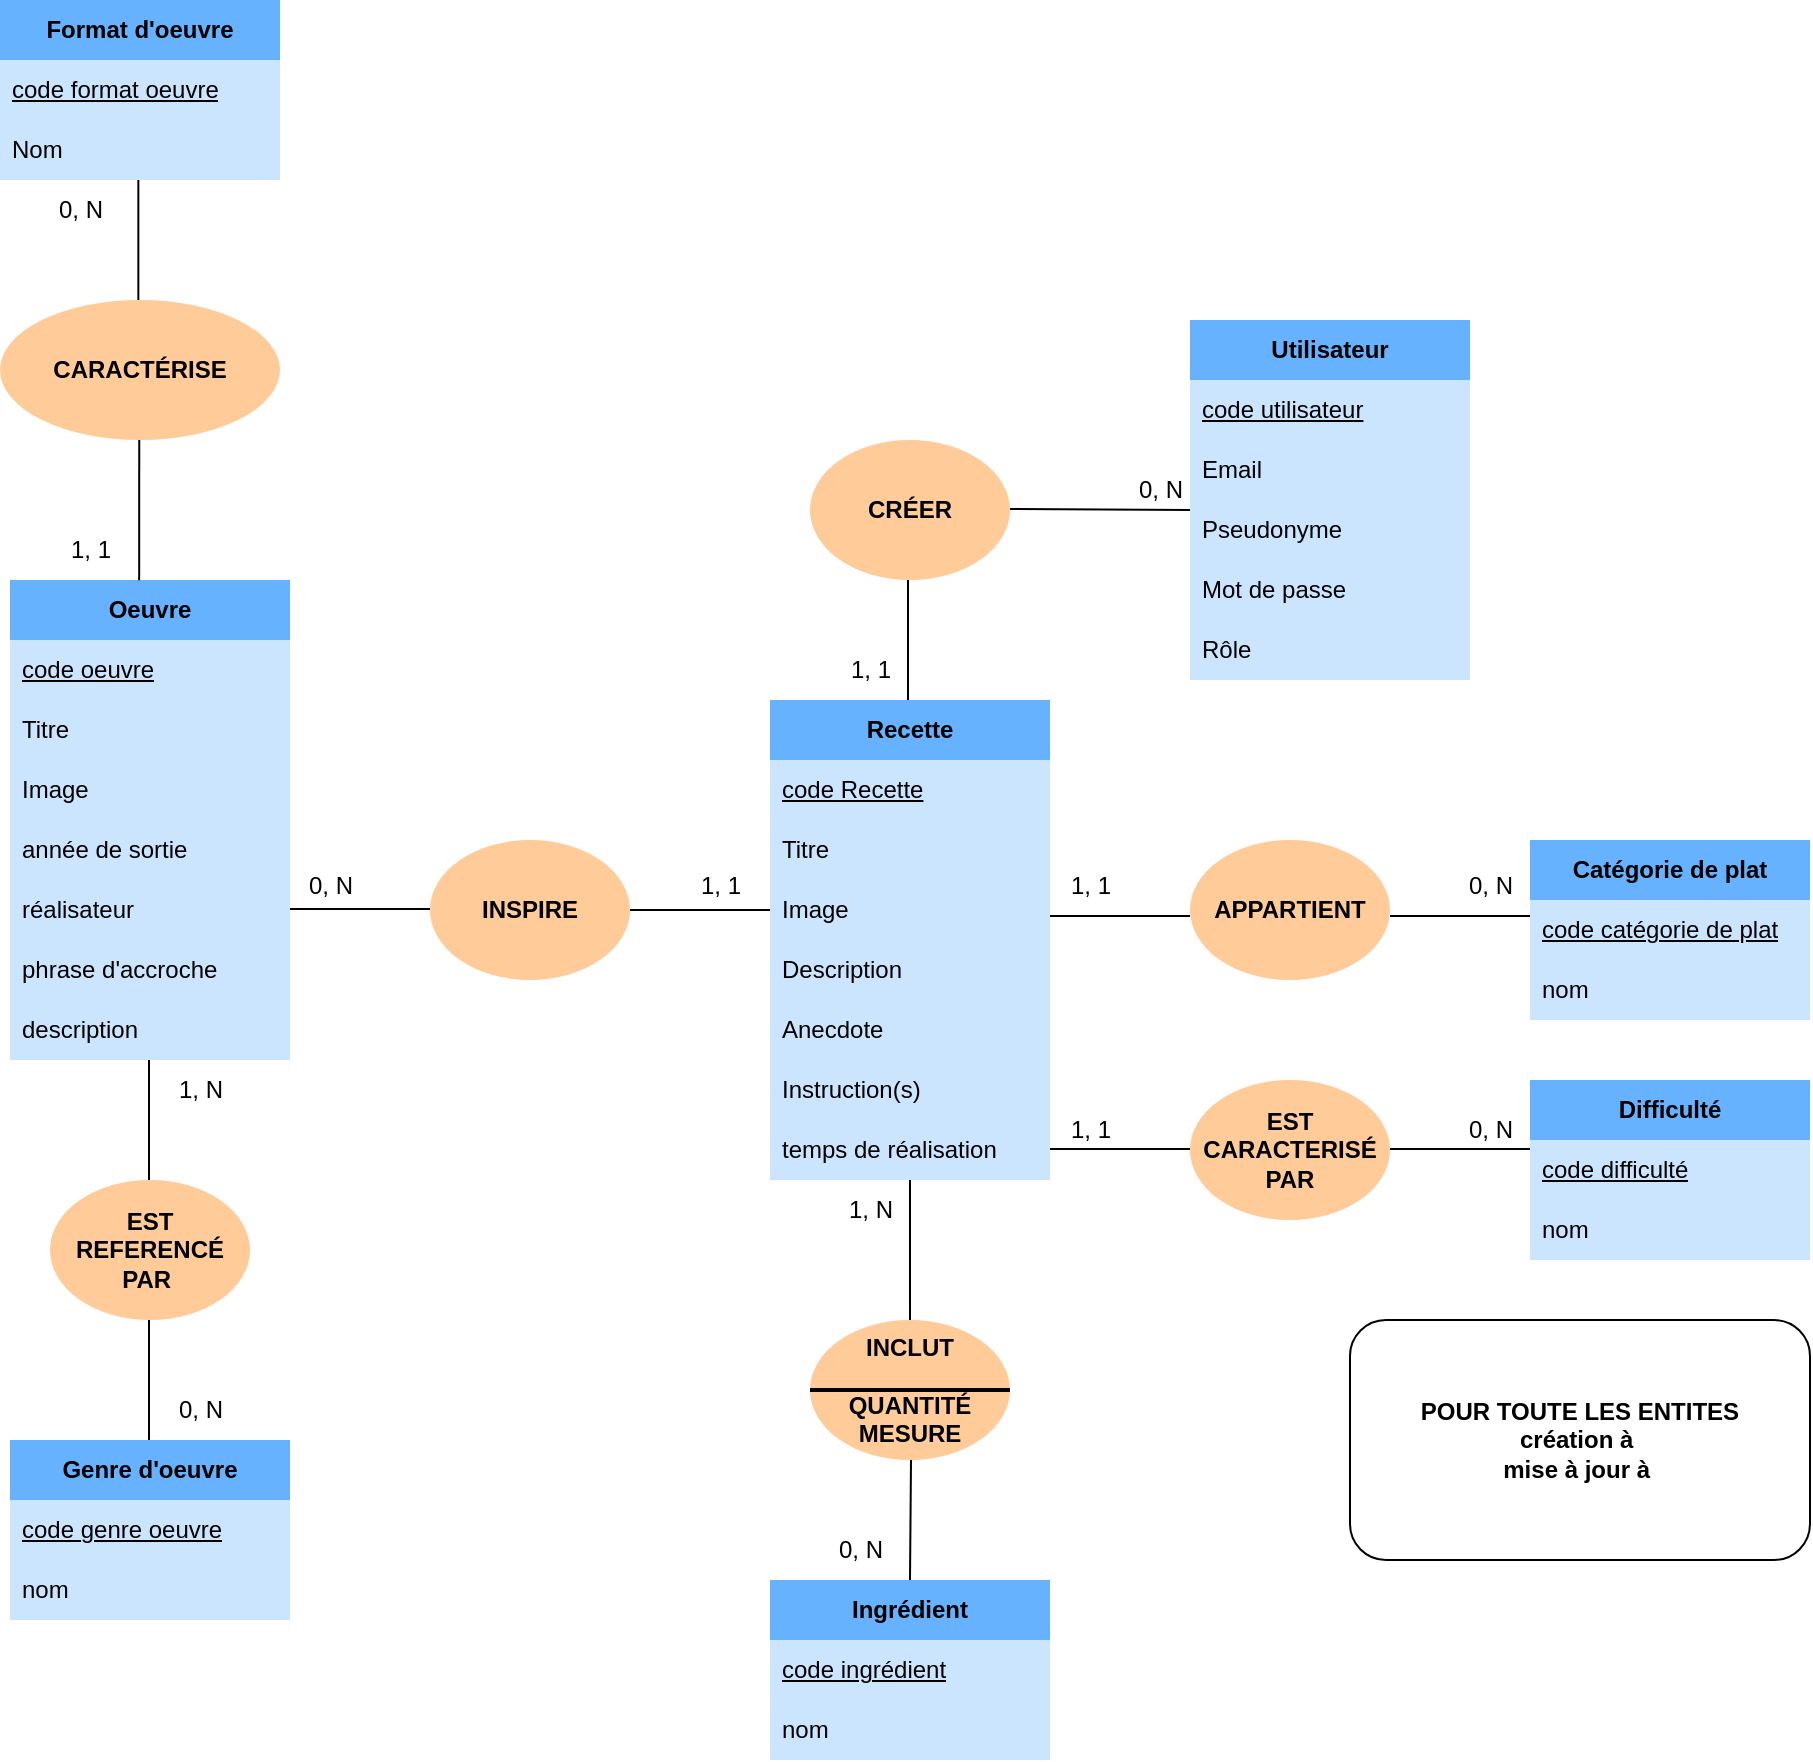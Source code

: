 <mxfile>
    <diagram id="Rq73BQX9tuX56O0J3fOM" name="Page-1">
        <mxGraphModel dx="2416" dy="1705" grid="1" gridSize="10" guides="1" tooltips="1" connect="1" arrows="1" fold="1" page="1" pageScale="1" pageWidth="827" pageHeight="1169" math="0" shadow="0">
            <root>
                <mxCell id="0"/>
                <mxCell id="1" parent="0"/>
                <mxCell id="2" value="&lt;b&gt;Oeuvre&lt;/b&gt;" style="swimlane;fontStyle=0;childLayout=stackLayout;horizontal=1;startSize=30;horizontalStack=0;resizeParent=1;resizeParentMax=0;resizeLast=0;collapsible=1;marginBottom=0;whiteSpace=wrap;html=1;fillColor=#66B2FF;strokeColor=none;" parent="1" vertex="1">
                    <mxGeometry x="-250" y="-60" width="140" height="240" as="geometry"/>
                </mxCell>
                <mxCell id="3" value="&lt;u&gt;code oeuvre&lt;/u&gt;" style="text;strokeColor=none;fillColor=#CCE5FF;align=left;verticalAlign=middle;spacingLeft=4;spacingRight=4;overflow=hidden;points=[[0,0.5],[1,0.5]];portConstraint=eastwest;rotatable=0;whiteSpace=wrap;html=1;" parent="2" vertex="1">
                    <mxGeometry y="30" width="140" height="30" as="geometry"/>
                </mxCell>
                <mxCell id="4" value="Titre" style="text;strokeColor=none;fillColor=#CCE5FF;align=left;verticalAlign=middle;spacingLeft=4;spacingRight=4;overflow=hidden;points=[[0,0.5],[1,0.5]];portConstraint=eastwest;rotatable=0;whiteSpace=wrap;html=1;" parent="2" vertex="1">
                    <mxGeometry y="60" width="140" height="30" as="geometry"/>
                </mxCell>
                <mxCell id="27" value="Image" style="text;strokeColor=none;fillColor=#CCE5FF;align=left;verticalAlign=middle;spacingLeft=4;spacingRight=4;overflow=hidden;points=[[0,0.5],[1,0.5]];portConstraint=eastwest;rotatable=0;whiteSpace=wrap;html=1;" parent="2" vertex="1">
                    <mxGeometry y="90" width="140" height="30" as="geometry"/>
                </mxCell>
                <mxCell id="144" value="année de sortie" style="text;strokeColor=none;fillColor=#CCE5FF;align=left;verticalAlign=middle;spacingLeft=4;spacingRight=4;overflow=hidden;points=[[0,0.5],[1,0.5]];portConstraint=eastwest;rotatable=0;whiteSpace=wrap;html=1;" vertex="1" parent="2">
                    <mxGeometry y="120" width="140" height="30" as="geometry"/>
                </mxCell>
                <mxCell id="145" value="réalisateur" style="text;strokeColor=none;fillColor=#CCE5FF;align=left;verticalAlign=middle;spacingLeft=4;spacingRight=4;overflow=hidden;points=[[0,0.5],[1,0.5]];portConstraint=eastwest;rotatable=0;whiteSpace=wrap;html=1;" vertex="1" parent="2">
                    <mxGeometry y="150" width="140" height="30" as="geometry"/>
                </mxCell>
                <mxCell id="146" value="phrase d&#39;accroche" style="text;strokeColor=none;fillColor=#CCE5FF;align=left;verticalAlign=middle;spacingLeft=4;spacingRight=4;overflow=hidden;points=[[0,0.5],[1,0.5]];portConstraint=eastwest;rotatable=0;whiteSpace=wrap;html=1;" vertex="1" parent="2">
                    <mxGeometry y="180" width="140" height="30" as="geometry"/>
                </mxCell>
                <mxCell id="147" value="description" style="text;strokeColor=none;fillColor=#CCE5FF;align=left;verticalAlign=middle;spacingLeft=4;spacingRight=4;overflow=hidden;points=[[0,0.5],[1,0.5]];portConstraint=eastwest;rotatable=0;whiteSpace=wrap;html=1;" vertex="1" parent="2">
                    <mxGeometry y="210" width="140" height="30" as="geometry"/>
                </mxCell>
                <mxCell id="6" value="&lt;b&gt;Recette&lt;/b&gt;" style="swimlane;fontStyle=0;childLayout=stackLayout;horizontal=1;startSize=30;horizontalStack=0;resizeParent=1;resizeParentMax=0;resizeLast=0;collapsible=1;marginBottom=0;whiteSpace=wrap;html=1;fillColor=#66B2FF;strokeColor=none;" parent="1" vertex="1">
                    <mxGeometry x="130" width="140" height="240" as="geometry"/>
                </mxCell>
                <mxCell id="7" value="&lt;u&gt;code Recette&lt;/u&gt;" style="text;strokeColor=none;fillColor=#CCE5FF;align=left;verticalAlign=middle;spacingLeft=4;spacingRight=4;overflow=hidden;points=[[0,0.5],[1,0.5]];portConstraint=eastwest;rotatable=0;whiteSpace=wrap;html=1;" parent="6" vertex="1">
                    <mxGeometry y="30" width="140" height="30" as="geometry"/>
                </mxCell>
                <mxCell id="8" value="Titre" style="text;strokeColor=none;fillColor=#CCE5FF;align=left;verticalAlign=middle;spacingLeft=4;spacingRight=4;overflow=hidden;points=[[0,0.5],[1,0.5]];portConstraint=eastwest;rotatable=0;whiteSpace=wrap;html=1;" parent="6" vertex="1">
                    <mxGeometry y="60" width="140" height="30" as="geometry"/>
                </mxCell>
                <mxCell id="28" value="Image" style="text;strokeColor=none;fillColor=#CCE5FF;align=left;verticalAlign=middle;spacingLeft=4;spacingRight=4;overflow=hidden;points=[[0,0.5],[1,0.5]];portConstraint=eastwest;rotatable=0;whiteSpace=wrap;html=1;" parent="6" vertex="1">
                    <mxGeometry y="90" width="140" height="30" as="geometry"/>
                </mxCell>
                <mxCell id="25" value="Description" style="text;strokeColor=none;fillColor=#CCE5FF;align=left;verticalAlign=middle;spacingLeft=4;spacingRight=4;overflow=hidden;points=[[0,0.5],[1,0.5]];portConstraint=eastwest;rotatable=0;whiteSpace=wrap;html=1;" parent="6" vertex="1">
                    <mxGeometry y="120" width="140" height="30" as="geometry"/>
                </mxCell>
                <mxCell id="41" value="Anecdote" style="text;strokeColor=none;fillColor=#CCE5FF;align=left;verticalAlign=middle;spacingLeft=4;spacingRight=4;overflow=hidden;points=[[0,0.5],[1,0.5]];portConstraint=eastwest;rotatable=0;whiteSpace=wrap;html=1;" parent="6" vertex="1">
                    <mxGeometry y="150" width="140" height="30" as="geometry"/>
                </mxCell>
                <mxCell id="97" value="Instruction(s)" style="text;strokeColor=none;fillColor=#CCE5FF;align=left;verticalAlign=middle;spacingLeft=4;spacingRight=4;overflow=hidden;points=[[0,0.5],[1,0.5]];portConstraint=eastwest;rotatable=0;whiteSpace=wrap;html=1;" parent="6" vertex="1">
                    <mxGeometry y="180" width="140" height="30" as="geometry"/>
                </mxCell>
                <mxCell id="96" value="temps de réalisation" style="text;strokeColor=none;fillColor=#CCE5FF;align=left;verticalAlign=middle;spacingLeft=4;spacingRight=4;overflow=hidden;points=[[0,0.5],[1,0.5]];portConstraint=eastwest;rotatable=0;whiteSpace=wrap;html=1;" parent="6" vertex="1">
                    <mxGeometry y="210" width="140" height="30" as="geometry"/>
                </mxCell>
                <mxCell id="10" value="&lt;b&gt;Genre d&#39;oeuvre&lt;/b&gt;" style="swimlane;fontStyle=0;childLayout=stackLayout;horizontal=1;startSize=30;horizontalStack=0;resizeParent=1;resizeParentMax=0;resizeLast=0;collapsible=1;marginBottom=0;whiteSpace=wrap;html=1;fillColor=#66B2FF;strokeColor=none;" parent="1" vertex="1">
                    <mxGeometry x="-250" y="370" width="140" height="90" as="geometry"/>
                </mxCell>
                <mxCell id="143" value="&lt;u&gt;code genre oeuvre&lt;/u&gt;" style="text;strokeColor=none;fillColor=#CCE5FF;align=left;verticalAlign=middle;spacingLeft=4;spacingRight=4;overflow=hidden;points=[[0,0.5],[1,0.5]];portConstraint=eastwest;rotatable=0;whiteSpace=wrap;html=1;" vertex="1" parent="10">
                    <mxGeometry y="30" width="140" height="30" as="geometry"/>
                </mxCell>
                <mxCell id="13" value="nom" style="text;strokeColor=none;fillColor=#CCE5FF;align=left;verticalAlign=middle;spacingLeft=4;spacingRight=4;overflow=hidden;points=[[0,0.5],[1,0.5]];portConstraint=eastwest;rotatable=0;whiteSpace=wrap;html=1;" parent="10" vertex="1">
                    <mxGeometry y="60" width="140" height="30" as="geometry"/>
                </mxCell>
                <mxCell id="14" value="&lt;b&gt;Catégorie de plat&lt;/b&gt;" style="swimlane;fontStyle=0;childLayout=stackLayout;horizontal=1;startSize=30;horizontalStack=0;resizeParent=1;resizeParentMax=0;resizeLast=0;collapsible=1;marginBottom=0;whiteSpace=wrap;html=1;fillColor=#66B2FF;strokeColor=none;" parent="1" vertex="1">
                    <mxGeometry x="510" y="70" width="140" height="90" as="geometry"/>
                </mxCell>
                <mxCell id="16" value="&lt;u&gt;code catégorie de plat&lt;/u&gt;" style="text;strokeColor=none;fillColor=#CCE5FF;align=left;verticalAlign=middle;spacingLeft=4;spacingRight=4;overflow=hidden;points=[[0,0.5],[1,0.5]];portConstraint=eastwest;rotatable=0;whiteSpace=wrap;html=1;" parent="14" vertex="1">
                    <mxGeometry y="30" width="140" height="30" as="geometry"/>
                </mxCell>
                <mxCell id="139" value="nom" style="text;strokeColor=none;fillColor=#CCE5FF;align=left;verticalAlign=middle;spacingLeft=4;spacingRight=4;overflow=hidden;points=[[0,0.5],[1,0.5]];portConstraint=eastwest;rotatable=0;whiteSpace=wrap;html=1;" vertex="1" parent="14">
                    <mxGeometry y="60" width="140" height="30" as="geometry"/>
                </mxCell>
                <mxCell id="32" value="&lt;b&gt;Ingrédient&lt;/b&gt;" style="swimlane;fontStyle=0;childLayout=stackLayout;horizontal=1;startSize=30;horizontalStack=0;resizeParent=1;resizeParentMax=0;resizeLast=0;collapsible=1;marginBottom=0;whiteSpace=wrap;html=1;fillColor=#66B2FF;strokeColor=none;" parent="1" vertex="1">
                    <mxGeometry x="130" y="440" width="140" height="90" as="geometry"/>
                </mxCell>
                <mxCell id="36" value="&lt;u&gt;code ingrédient&lt;/u&gt;" style="text;strokeColor=none;fillColor=#CCE5FF;align=left;verticalAlign=middle;spacingLeft=4;spacingRight=4;overflow=hidden;points=[[0,0.5],[1,0.5]];portConstraint=eastwest;rotatable=0;whiteSpace=wrap;html=1;" parent="32" vertex="1">
                    <mxGeometry y="30" width="140" height="30" as="geometry"/>
                </mxCell>
                <mxCell id="141" value="nom" style="text;strokeColor=none;fillColor=#CCE5FF;align=left;verticalAlign=middle;spacingLeft=4;spacingRight=4;overflow=hidden;points=[[0,0.5],[1,0.5]];portConstraint=eastwest;rotatable=0;whiteSpace=wrap;html=1;" vertex="1" parent="32">
                    <mxGeometry y="60" width="140" height="30" as="geometry"/>
                </mxCell>
                <mxCell id="37" value="&lt;b&gt;Utilisateur&lt;/b&gt;" style="swimlane;fontStyle=0;childLayout=stackLayout;horizontal=1;startSize=30;horizontalStack=0;resizeParent=1;resizeParentMax=0;resizeLast=0;collapsible=1;marginBottom=0;whiteSpace=wrap;html=1;fillColor=#66B2FF;strokeColor=none;" parent="1" vertex="1">
                    <mxGeometry x="340" y="-190" width="140" height="180" as="geometry"/>
                </mxCell>
                <mxCell id="43" value="&lt;u&gt;code utilisateur&lt;/u&gt;" style="text;strokeColor=none;fillColor=#CCE5FF;align=left;verticalAlign=middle;spacingLeft=4;spacingRight=4;overflow=hidden;points=[[0,0.5],[1,0.5]];portConstraint=eastwest;rotatable=0;whiteSpace=wrap;html=1;" parent="37" vertex="1">
                    <mxGeometry y="30" width="140" height="30" as="geometry"/>
                </mxCell>
                <mxCell id="138" value="Email" style="text;strokeColor=none;fillColor=#CCE5FF;align=left;verticalAlign=middle;spacingLeft=4;spacingRight=4;overflow=hidden;points=[[0,0.5],[1,0.5]];portConstraint=eastwest;rotatable=0;whiteSpace=wrap;html=1;" vertex="1" parent="37">
                    <mxGeometry y="60" width="140" height="30" as="geometry"/>
                </mxCell>
                <mxCell id="40" value="Pseudonyme" style="text;strokeColor=none;fillColor=#CCE5FF;align=left;verticalAlign=middle;spacingLeft=4;spacingRight=4;overflow=hidden;points=[[0,0.5],[1,0.5]];portConstraint=eastwest;rotatable=0;whiteSpace=wrap;html=1;" parent="37" vertex="1">
                    <mxGeometry y="90" width="140" height="30" as="geometry"/>
                </mxCell>
                <mxCell id="44" value="Mot de passe" style="text;strokeColor=none;fillColor=#CCE5FF;align=left;verticalAlign=middle;spacingLeft=4;spacingRight=4;overflow=hidden;points=[[0,0.5],[1,0.5]];portConstraint=eastwest;rotatable=0;whiteSpace=wrap;html=1;" parent="37" vertex="1">
                    <mxGeometry y="120" width="140" height="30" as="geometry"/>
                </mxCell>
                <mxCell id="45" value="Rôle" style="text;strokeColor=none;fillColor=#CCE5FF;align=left;verticalAlign=middle;spacingLeft=4;spacingRight=4;overflow=hidden;points=[[0,0.5],[1,0.5]];portConstraint=eastwest;rotatable=0;whiteSpace=wrap;html=1;" parent="37" vertex="1">
                    <mxGeometry y="150" width="140" height="30" as="geometry"/>
                </mxCell>
                <mxCell id="42" value="&lt;b&gt;POUR TOUTE LES ENTITES &lt;br&gt;création à&amp;nbsp;&lt;br&gt;mise à jour à&amp;nbsp;&lt;/b&gt;" style="rounded=1;whiteSpace=wrap;html=1;" parent="1" vertex="1">
                    <mxGeometry x="420" y="310" width="230" height="120" as="geometry"/>
                </mxCell>
                <mxCell id="50" value="&lt;b&gt;INSPIRE&lt;/b&gt;" style="ellipse;whiteSpace=wrap;html=1;fillColor=#FFCC99;strokeColor=none;" parent="1" vertex="1">
                    <mxGeometry x="-40" y="70" width="100" height="70" as="geometry"/>
                </mxCell>
                <mxCell id="51" value="" style="endArrow=none;html=1;entryX=0;entryY=0.5;entryDx=0;entryDy=0;exitX=1;exitY=0.5;exitDx=0;exitDy=0;" parent="1" source="50" edge="1">
                    <mxGeometry width="50" height="50" relative="1" as="geometry">
                        <mxPoint x="70" y="105" as="sourcePoint"/>
                        <mxPoint x="130" y="105" as="targetPoint"/>
                    </mxGeometry>
                </mxCell>
                <mxCell id="53" value="" style="endArrow=none;html=1;" parent="1" edge="1">
                    <mxGeometry width="50" height="50" relative="1" as="geometry">
                        <mxPoint x="-110" y="104.5" as="sourcePoint"/>
                        <mxPoint x="-40" y="104.5" as="targetPoint"/>
                    </mxGeometry>
                </mxCell>
                <mxCell id="55" value="0, N" style="text;html=1;align=center;verticalAlign=middle;resizable=0;points=[];autosize=1;strokeColor=none;fillColor=none;" parent="1" vertex="1">
                    <mxGeometry x="-115" y="78" width="50" height="30" as="geometry"/>
                </mxCell>
                <mxCell id="56" value="1, 1" style="text;html=1;align=center;verticalAlign=middle;resizable=0;points=[];autosize=1;strokeColor=none;fillColor=none;" parent="1" vertex="1">
                    <mxGeometry x="85" y="78" width="40" height="30" as="geometry"/>
                </mxCell>
                <mxCell id="57" value="&lt;b&gt;EST REFERENCÉ PAR&amp;nbsp;&lt;/b&gt;" style="ellipse;whiteSpace=wrap;html=1;fillColor=#FFCC99;strokeColor=none;" parent="1" vertex="1">
                    <mxGeometry x="-230" y="240" width="100" height="70" as="geometry"/>
                </mxCell>
                <mxCell id="58" value="" style="endArrow=none;html=1;" parent="1" edge="1">
                    <mxGeometry width="50" height="50" relative="1" as="geometry">
                        <mxPoint x="-180.5" y="240" as="sourcePoint"/>
                        <mxPoint x="-180.5" y="180" as="targetPoint"/>
                    </mxGeometry>
                </mxCell>
                <mxCell id="59" value="" style="endArrow=none;html=1;" parent="1" edge="1">
                    <mxGeometry width="50" height="50" relative="1" as="geometry">
                        <mxPoint x="-180.5" y="370" as="sourcePoint"/>
                        <mxPoint x="-180.5" y="310" as="targetPoint"/>
                    </mxGeometry>
                </mxCell>
                <mxCell id="60" value="1, N" style="text;html=1;align=center;verticalAlign=middle;resizable=0;points=[];autosize=1;strokeColor=none;fillColor=none;" parent="1" vertex="1">
                    <mxGeometry x="-180" y="180" width="50" height="30" as="geometry"/>
                </mxCell>
                <mxCell id="61" value="0, N" style="text;html=1;align=center;verticalAlign=middle;resizable=0;points=[];autosize=1;strokeColor=none;fillColor=none;" parent="1" vertex="1">
                    <mxGeometry x="-180" y="340" width="50" height="30" as="geometry"/>
                </mxCell>
                <mxCell id="62" value="&lt;b&gt;APPARTIENT&lt;/b&gt;" style="ellipse;whiteSpace=wrap;html=1;fillColor=#FFCC99;strokeColor=none;" parent="1" vertex="1">
                    <mxGeometry x="340" y="70" width="100" height="70" as="geometry"/>
                </mxCell>
                <mxCell id="63" value="1, 1" style="text;html=1;align=center;verticalAlign=middle;resizable=0;points=[];autosize=1;strokeColor=none;fillColor=none;" parent="1" vertex="1">
                    <mxGeometry x="270" y="78" width="40" height="30" as="geometry"/>
                </mxCell>
                <mxCell id="64" value="" style="endArrow=none;html=1;entryX=0;entryY=0.5;entryDx=0;entryDy=0;exitX=1;exitY=0.5;exitDx=0;exitDy=0;" parent="1" edge="1">
                    <mxGeometry width="50" height="50" relative="1" as="geometry">
                        <mxPoint x="270" y="108" as="sourcePoint"/>
                        <mxPoint x="340" y="108" as="targetPoint"/>
                    </mxGeometry>
                </mxCell>
                <mxCell id="65" value="" style="endArrow=none;html=1;entryX=0;entryY=0.5;entryDx=0;entryDy=0;exitX=1;exitY=0.5;exitDx=0;exitDy=0;" parent="1" edge="1">
                    <mxGeometry width="50" height="50" relative="1" as="geometry">
                        <mxPoint x="440" y="108" as="sourcePoint"/>
                        <mxPoint x="510" y="108" as="targetPoint"/>
                    </mxGeometry>
                </mxCell>
                <mxCell id="66" value="0, N" style="text;html=1;align=center;verticalAlign=middle;resizable=0;points=[];autosize=1;strokeColor=none;fillColor=none;" parent="1" vertex="1">
                    <mxGeometry x="465" y="78" width="50" height="30" as="geometry"/>
                </mxCell>
                <mxCell id="67" value="&lt;b&gt;INCLUT&lt;br&gt;&lt;br&gt;&lt;/b&gt;&lt;div&gt;&lt;b style=&quot;background-color: transparent;&quot;&gt;QUANTITÉ&lt;/b&gt;&lt;/div&gt;&lt;div&gt;&lt;b&gt;MESURE&lt;/b&gt;&lt;/div&gt;" style="ellipse;whiteSpace=wrap;html=1;fillColor=#FFCC99;strokeColor=none;" parent="1" vertex="1">
                    <mxGeometry x="150" y="310" width="100" height="70" as="geometry"/>
                </mxCell>
                <mxCell id="68" value="" style="endArrow=none;html=1;entryX=0.5;entryY=1;entryDx=0;entryDy=0;" parent="1" target="6" edge="1">
                    <mxGeometry width="50" height="50" relative="1" as="geometry">
                        <mxPoint x="200" y="310" as="sourcePoint"/>
                        <mxPoint x="200" y="270" as="targetPoint"/>
                    </mxGeometry>
                </mxCell>
                <mxCell id="69" value="" style="endArrow=none;html=1;" parent="1" edge="1">
                    <mxGeometry width="50" height="50" relative="1" as="geometry">
                        <mxPoint x="200" y="440" as="sourcePoint"/>
                        <mxPoint x="200.5" y="380" as="targetPoint"/>
                    </mxGeometry>
                </mxCell>
                <mxCell id="70" value="1, N" style="text;html=1;align=center;verticalAlign=middle;resizable=0;points=[];autosize=1;strokeColor=none;fillColor=none;" parent="1" vertex="1">
                    <mxGeometry x="155" y="240" width="50" height="30" as="geometry"/>
                </mxCell>
                <mxCell id="71" value="0, N" style="text;html=1;align=center;verticalAlign=middle;resizable=0;points=[];autosize=1;strokeColor=none;fillColor=none;" parent="1" vertex="1">
                    <mxGeometry x="150" y="410" width="50" height="30" as="geometry"/>
                </mxCell>
                <mxCell id="79" value="&lt;b&gt;CRÉER&lt;/b&gt;" style="ellipse;whiteSpace=wrap;html=1;fillColor=#FFCC99;strokeColor=none;" parent="1" vertex="1">
                    <mxGeometry x="150" y="-130" width="100" height="70" as="geometry"/>
                </mxCell>
                <mxCell id="80" value="" style="endArrow=none;html=1;" parent="1" edge="1">
                    <mxGeometry width="50" height="50" relative="1" as="geometry">
                        <mxPoint x="199" as="sourcePoint"/>
                        <mxPoint x="199" y="-60" as="targetPoint"/>
                    </mxGeometry>
                </mxCell>
                <mxCell id="81" value="" style="endArrow=none;html=1;exitX=1;exitY=0.5;exitDx=0;exitDy=0;" parent="1" edge="1">
                    <mxGeometry width="50" height="50" relative="1" as="geometry">
                        <mxPoint x="250" y="-95.5" as="sourcePoint"/>
                        <mxPoint x="340" y="-95" as="targetPoint"/>
                    </mxGeometry>
                </mxCell>
                <mxCell id="82" value="0, N" style="text;html=1;align=center;verticalAlign=middle;resizable=0;points=[];autosize=1;strokeColor=none;fillColor=none;" parent="1" vertex="1">
                    <mxGeometry x="300" y="-120" width="50" height="30" as="geometry"/>
                </mxCell>
                <mxCell id="83" value="1, 1" style="text;html=1;align=center;verticalAlign=middle;resizable=0;points=[];autosize=1;strokeColor=none;fillColor=none;" parent="1" vertex="1">
                    <mxGeometry x="160" y="-30" width="40" height="30" as="geometry"/>
                </mxCell>
                <mxCell id="116" value="&lt;b&gt;Format d&#39;oeuvre&lt;/b&gt;" style="swimlane;fontStyle=0;childLayout=stackLayout;horizontal=1;startSize=30;horizontalStack=0;resizeParent=1;resizeParentMax=0;resizeLast=0;collapsible=1;marginBottom=0;whiteSpace=wrap;html=1;fillColor=#66B2FF;strokeColor=none;" parent="1" vertex="1">
                    <mxGeometry x="-255" y="-350" width="140" height="90" as="geometry"/>
                </mxCell>
                <mxCell id="118" value="&lt;u&gt;code format oeuvre&lt;/u&gt;" style="text;strokeColor=none;fillColor=#CCE5FF;align=left;verticalAlign=middle;spacingLeft=4;spacingRight=4;overflow=hidden;points=[[0,0.5],[1,0.5]];portConstraint=eastwest;rotatable=0;whiteSpace=wrap;html=1;" parent="116" vertex="1">
                    <mxGeometry y="30" width="140" height="30" as="geometry"/>
                </mxCell>
                <mxCell id="142" value="Nom" style="text;strokeColor=none;fillColor=#CCE5FF;align=left;verticalAlign=middle;spacingLeft=4;spacingRight=4;overflow=hidden;points=[[0,0.5],[1,0.5]];portConstraint=eastwest;rotatable=0;whiteSpace=wrap;html=1;" vertex="1" parent="116">
                    <mxGeometry y="60" width="140" height="30" as="geometry"/>
                </mxCell>
                <mxCell id="136" value="" style="endArrow=none;html=1;" parent="116" edge="1">
                    <mxGeometry width="50" height="50" relative="1" as="geometry">
                        <mxPoint x="69.17" y="150" as="sourcePoint"/>
                        <mxPoint x="69.17" y="90" as="targetPoint"/>
                    </mxGeometry>
                </mxCell>
                <mxCell id="120" value="&lt;b&gt;Difficulté&lt;/b&gt;" style="swimlane;fontStyle=0;childLayout=stackLayout;horizontal=1;startSize=30;horizontalStack=0;resizeParent=1;resizeParentMax=0;resizeLast=0;collapsible=1;marginBottom=0;whiteSpace=wrap;html=1;fillColor=#66B2FF;strokeColor=none;" parent="1" vertex="1">
                    <mxGeometry x="510" y="190" width="140" height="90" as="geometry"/>
                </mxCell>
                <mxCell id="122" value="&lt;u&gt;code difficulté&lt;/u&gt;" style="text;strokeColor=none;fillColor=#CCE5FF;align=left;verticalAlign=middle;spacingLeft=4;spacingRight=4;overflow=hidden;points=[[0,0.5],[1,0.5]];portConstraint=eastwest;rotatable=0;whiteSpace=wrap;html=1;" parent="120" vertex="1">
                    <mxGeometry y="30" width="140" height="30" as="geometry"/>
                </mxCell>
                <mxCell id="140" value="nom" style="text;strokeColor=none;fillColor=#CCE5FF;align=left;verticalAlign=middle;spacingLeft=4;spacingRight=4;overflow=hidden;points=[[0,0.5],[1,0.5]];portConstraint=eastwest;rotatable=0;whiteSpace=wrap;html=1;" vertex="1" parent="120">
                    <mxGeometry y="60" width="140" height="30" as="geometry"/>
                </mxCell>
                <mxCell id="124" value="&lt;b&gt;EST CARACTERISÉ PAR&lt;/b&gt;" style="ellipse;whiteSpace=wrap;html=1;fillColor=#FFCC99;strokeColor=none;" parent="1" vertex="1">
                    <mxGeometry x="340" y="190" width="100" height="70" as="geometry"/>
                </mxCell>
                <mxCell id="125" value="1, 1" style="text;html=1;align=center;verticalAlign=middle;resizable=0;points=[];autosize=1;strokeColor=none;fillColor=none;" parent="1" vertex="1">
                    <mxGeometry x="270" y="200" width="40" height="30" as="geometry"/>
                </mxCell>
                <mxCell id="126" value="" style="endArrow=none;html=1;entryX=0;entryY=0.5;entryDx=0;entryDy=0;exitX=1;exitY=0.5;exitDx=0;exitDy=0;" parent="1" edge="1">
                    <mxGeometry width="50" height="50" relative="1" as="geometry">
                        <mxPoint x="270" y="224.5" as="sourcePoint"/>
                        <mxPoint x="340" y="224.5" as="targetPoint"/>
                    </mxGeometry>
                </mxCell>
                <mxCell id="127" value="0, N" style="text;html=1;align=center;verticalAlign=middle;resizable=0;points=[];autosize=1;strokeColor=none;fillColor=none;" parent="1" vertex="1">
                    <mxGeometry x="465" y="200" width="50" height="30" as="geometry"/>
                </mxCell>
                <mxCell id="128" value="" style="endArrow=none;html=1;entryX=0;entryY=0.5;entryDx=0;entryDy=0;exitX=1;exitY=0.5;exitDx=0;exitDy=0;" parent="1" edge="1">
                    <mxGeometry width="50" height="50" relative="1" as="geometry">
                        <mxPoint x="440" y="224.5" as="sourcePoint"/>
                        <mxPoint x="510" y="224.5" as="targetPoint"/>
                    </mxGeometry>
                </mxCell>
                <mxCell id="137" value="" style="line;strokeWidth=2;html=1;" parent="1" vertex="1">
                    <mxGeometry x="150" y="340" width="100" height="10" as="geometry"/>
                </mxCell>
                <mxCell id="129" value="&lt;b&gt;CARACTÉRISE&lt;/b&gt;" style="ellipse;whiteSpace=wrap;html=1;fillColor=#FFCC99;strokeColor=none;" parent="1" vertex="1">
                    <mxGeometry x="-255" y="-200" width="140" height="70" as="geometry"/>
                </mxCell>
                <mxCell id="135" value="" style="endArrow=none;html=1;exitX=0.464;exitY=0.042;exitDx=0;exitDy=0;exitPerimeter=0;" parent="1" edge="1">
                    <mxGeometry width="50" height="50" relative="1" as="geometry">
                        <mxPoint x="-185.42" y="-59.92" as="sourcePoint"/>
                        <mxPoint x="-185.38" y="-130" as="targetPoint"/>
                    </mxGeometry>
                </mxCell>
                <mxCell id="149" value="1, 1" style="text;html=1;align=center;verticalAlign=middle;resizable=0;points=[];autosize=1;strokeColor=none;fillColor=none;" vertex="1" parent="1">
                    <mxGeometry x="-230" y="-90" width="40" height="30" as="geometry"/>
                </mxCell>
                <mxCell id="150" value="0, N" style="text;html=1;align=center;verticalAlign=middle;resizable=0;points=[];autosize=1;strokeColor=none;fillColor=none;" vertex="1" parent="1">
                    <mxGeometry x="-240" y="-260" width="50" height="30" as="geometry"/>
                </mxCell>
            </root>
        </mxGraphModel>
    </diagram>
</mxfile>
